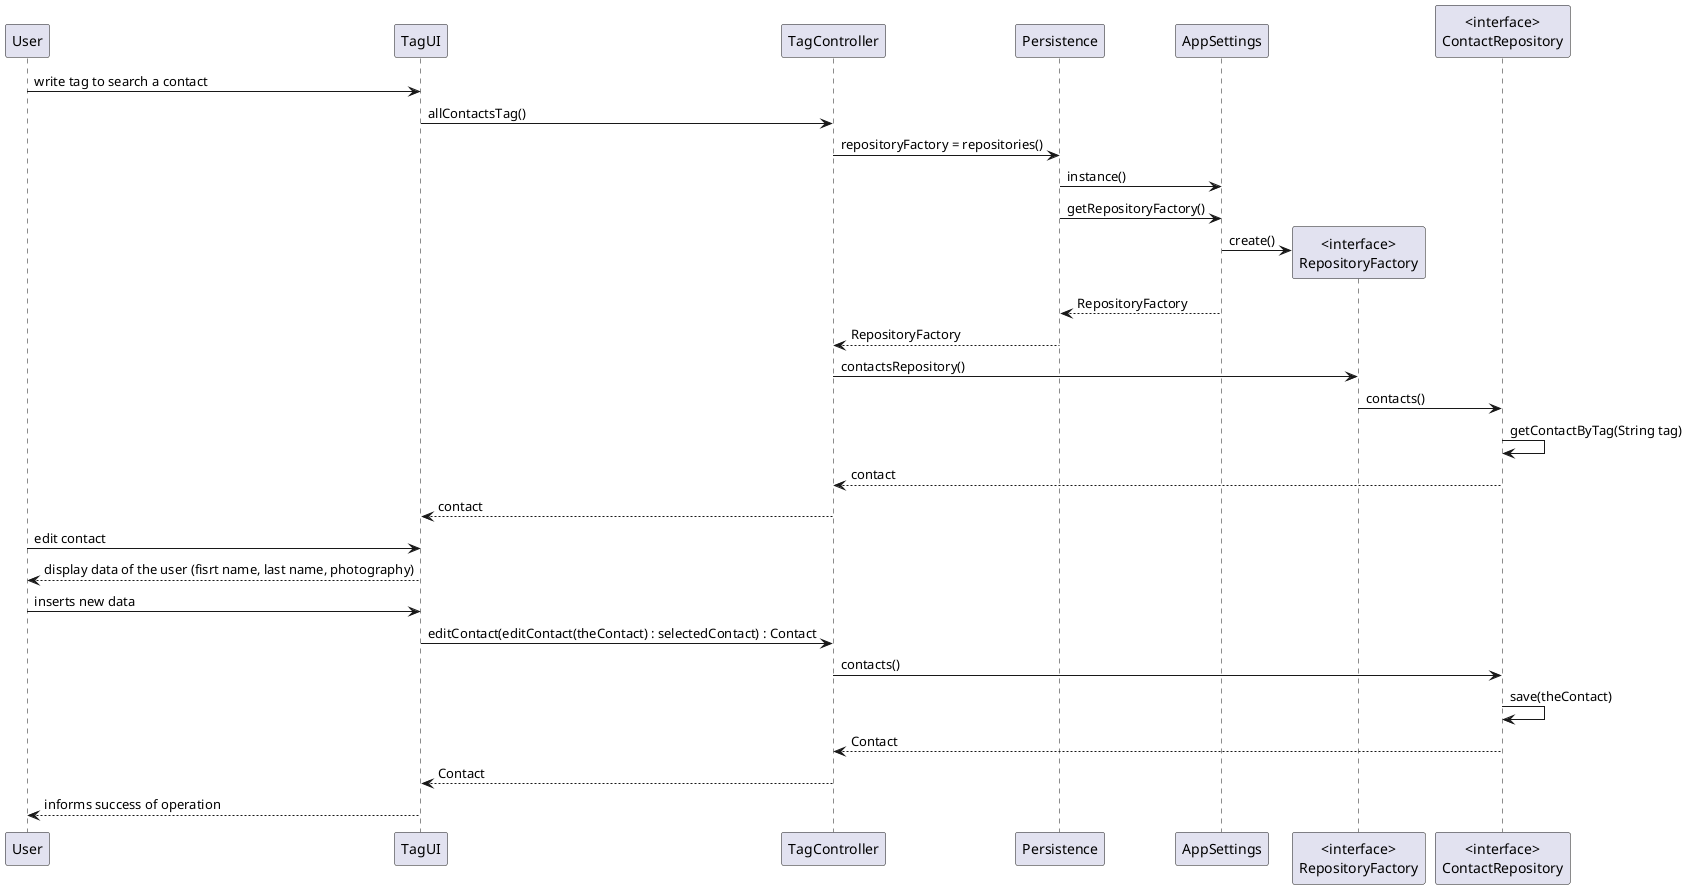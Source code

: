 @startuml doc-files/crm_contacts_with_tags_design_sd_2.png


User -> TagUI : write tag to search a contact
TagUI -> TagController: allContactsTag()
TagController -> Persistence : repositoryFactory = repositories()
Persistence -> AppSettings : instance()
Persistence -> AppSettings : getRepositoryFactory()
create "<interface>\nRepositoryFactory"
AppSettings -> "<interface>\nRepositoryFactory" : create()
AppSettings --> Persistence : RepositoryFactory
Persistence --> TagController : RepositoryFactory
TagController -> "<interface>\nRepositoryFactory" : contactsRepository()
"<interface>\nRepositoryFactory" -> "<interface>\nContactRepository": contacts()
"<interface>\nContactRepository" -> "<interface>\nContactRepository": getContactByTag(String tag)
TagController <-- "<interface>\nContactRepository": contact
TagUI<--TagController: contact
User -> TagUI : edit contact
TagUI --> User : display data of the user (fisrt name, last name, photography)
User -> TagUI : inserts new data
TagUI -> TagController : editContact(editContact(theContact) : selectedContact) : Contact
TagController -> "<interface>\nContactRepository" : contacts()
"<interface>\nContactRepository" -> "<interface>\nContactRepository": save(theContact)
"<interface>\nContactRepository" --> TagController : Contact
TagController --> TagUI : Contact
TagUI --> User : informs success of operation

@enduml
